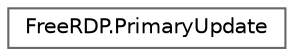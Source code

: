 digraph "Graphical Class Hierarchy"
{
 // LATEX_PDF_SIZE
  bgcolor="transparent";
  edge [fontname=Helvetica,fontsize=10,labelfontname=Helvetica,labelfontsize=10];
  node [fontname=Helvetica,fontsize=10,shape=box,height=0.2,width=0.4];
  rankdir="LR";
  Node0 [id="Node000000",label="FreeRDP.PrimaryUpdate",height=0.2,width=0.4,color="grey40", fillcolor="white", style="filled",URL="$class_free_r_d_p_1_1_primary_update.html",tooltip=" "];
}
